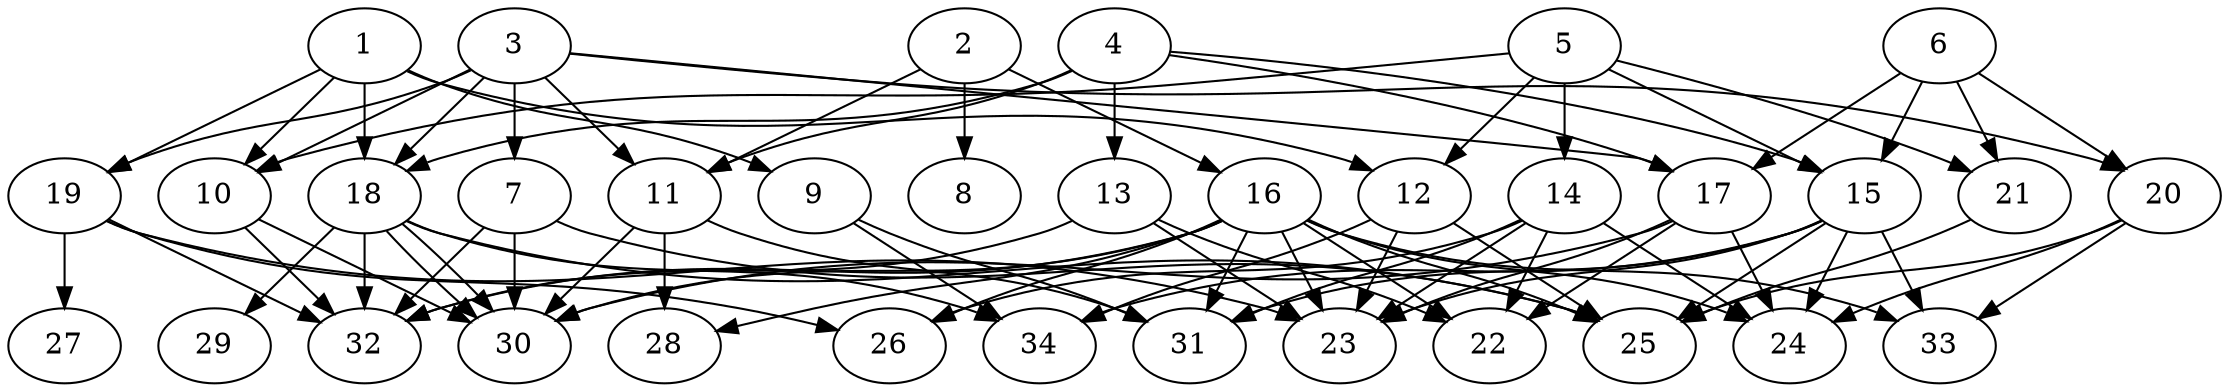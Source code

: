 // DAG (tier=2-normal, mode=compute, n=34, ccr=0.387, fat=0.689, density=0.453, regular=0.521, jump=0.120, mindata=524288, maxdata=8388608)
// DAG automatically generated by daggen at Sun Aug 24 16:33:33 2025
// /home/ermia/Project/Environments/daggen/bin/daggen --dot --ccr 0.387 --fat 0.689 --regular 0.521 --density 0.453 --jump 0.120 --mindata 524288 --maxdata 8388608 -n 34 
digraph G {
  1 [size="116828046253386366976", alpha="0.19", expect_size="58414023126693183488"]
  1 -> 9 [size ="191185402462208"]
  1 -> 10 [size ="191185402462208"]
  1 -> 12 [size ="191185402462208"]
  1 -> 18 [size ="191185402462208"]
  1 -> 19 [size ="191185402462208"]
  2 [size="2047221931442176000", alpha="0.17", expect_size="1023610965721088000"]
  2 -> 8 [size ="12898323660800"]
  2 -> 11 [size ="12898323660800"]
  2 -> 16 [size ="12898323660800"]
  3 [size="560547881870029248", alpha="0.12", expect_size="280273940935014624"]
  3 -> 7 [size ="205209812860928"]
  3 -> 10 [size ="205209812860928"]
  3 -> 11 [size ="205209812860928"]
  3 -> 17 [size ="205209812860928"]
  3 -> 18 [size ="205209812860928"]
  3 -> 19 [size ="205209812860928"]
  3 -> 20 [size ="205209812860928"]
  4 [size="27677785728154075136", alpha="0.01", expect_size="13838892864077037568"]
  4 -> 11 [size ="73199966486528"]
  4 -> 13 [size ="73199966486528"]
  4 -> 15 [size ="73199966486528"]
  4 -> 17 [size ="73199966486528"]
  4 -> 18 [size ="73199966486528"]
  5 [size="11417619296289816576", alpha="0.15", expect_size="5708809648144908288"]
  5 -> 10 [size ="40563961233408"]
  5 -> 12 [size ="40563961233408"]
  5 -> 14 [size ="40563961233408"]
  5 -> 15 [size ="40563961233408"]
  5 -> 21 [size ="40563961233408"]
  6 [size="4833163798208299", alpha="0.13", expect_size="2416581899104149"]
  6 -> 15 [size ="93635999694848"]
  6 -> 17 [size ="93635999694848"]
  6 -> 20 [size ="93635999694848"]
  6 -> 21 [size ="93635999694848"]
  7 [size="20791652542160300", alpha="0.07", expect_size="10395826271080150"]
  7 -> 25 [size ="459484333867008"]
  7 -> 30 [size ="459484333867008"]
  7 -> 32 [size ="459484333867008"]
  8 [size="215075115229222273024", alpha="0.05", expect_size="107537557614611136512"]
  9 [size="156959439438177", alpha="0.02", expect_size="78479719719088"]
  9 -> 31 [size ="2763845009408"]
  9 -> 34 [size ="2763845009408"]
  10 [size="210858847762165216", alpha="0.01", expect_size="105429423881082608"]
  10 -> 30 [size ="142599029522432"]
  10 -> 32 [size ="142599029522432"]
  11 [size="126771075137298032", alpha="0.15", expect_size="63385537568649016"]
  11 -> 28 [size ="112002311651328"]
  11 -> 30 [size ="112002311651328"]
  11 -> 31 [size ="112002311651328"]
  12 [size="678206165313650688", alpha="0.05", expect_size="339103082656825344"]
  12 -> 23 [size ="6175391219712"]
  12 -> 25 [size ="6175391219712"]
  12 -> 34 [size ="6175391219712"]
  13 [size="5609224892501438", alpha="0.01", expect_size="2804612446250719"]
  13 -> 22 [size ="284142285619200"]
  13 -> 23 [size ="284142285619200"]
  13 -> 32 [size ="284142285619200"]
  14 [size="571264697354365698048", alpha="0.18", expect_size="285632348677182849024"]
  14 -> 22 [size ="550784332726272"]
  14 -> 23 [size ="550784332726272"]
  14 -> 24 [size ="550784332726272"]
  14 -> 26 [size ="550784332726272"]
  14 -> 31 [size ="550784332726272"]
  15 [size="12798608574051822", alpha="0.11", expect_size="6399304287025911"]
  15 -> 23 [size ="428606731845632"]
  15 -> 24 [size ="428606731845632"]
  15 -> 25 [size ="428606731845632"]
  15 -> 31 [size ="428606731845632"]
  15 -> 33 [size ="428606731845632"]
  15 -> 34 [size ="428606731845632"]
  16 [size="187394968746732", alpha="0.01", expect_size="93697484373366"]
  16 -> 22 [size ="7396411834368"]
  16 -> 23 [size ="7396411834368"]
  16 -> 24 [size ="7396411834368"]
  16 -> 25 [size ="7396411834368"]
  16 -> 26 [size ="7396411834368"]
  16 -> 28 [size ="7396411834368"]
  16 -> 30 [size ="7396411834368"]
  16 -> 31 [size ="7396411834368"]
  16 -> 32 [size ="7396411834368"]
  16 -> 33 [size ="7396411834368"]
  17 [size="1930905190014375", alpha="0.13", expect_size="965452595007187"]
  17 -> 22 [size ="30282874880000"]
  17 -> 23 [size ="30282874880000"]
  17 -> 24 [size ="30282874880000"]
  17 -> 30 [size ="30282874880000"]
  18 [size="68154098696906080256", alpha="0.17", expect_size="34077049348453040128"]
  18 -> 25 [size ="133480545517568"]
  18 -> 29 [size ="133480545517568"]
  18 -> 30 [size ="133480545517568"]
  18 -> 30 [size ="133480545517568"]
  18 -> 32 [size ="133480545517568"]
  18 -> 34 [size ="133480545517568"]
  19 [size="159877901506566304", alpha="0.10", expect_size="79938950753283152"]
  19 -> 23 [size ="139571681558528"]
  19 -> 26 [size ="139571681558528"]
  19 -> 27 [size ="139571681558528"]
  19 -> 32 [size ="139571681558528"]
  20 [size="571740801266700", alpha="0.16", expect_size="285870400633350"]
  20 -> 24 [size ="19406549680128"]
  20 -> 25 [size ="19406549680128"]
  20 -> 33 [size ="19406549680128"]
  21 [size="11099594198349974", alpha="0.12", expect_size="5549797099174987"]
  21 -> 25 [size ="215203237068800"]
  22 [size="552853992170848256000", alpha="0.17", expect_size="276426996085424128000"]
  23 [size="1157066512987461376", alpha="0.00", expect_size="578533256493730688"]
  24 [size="2746756918649784", alpha="0.04", expect_size="1373378459324892"]
  25 [size="9858932698792329216", alpha="0.13", expect_size="4929466349396164608"]
  26 [size="4134959532178278", alpha="0.17", expect_size="2067479766089139"]
  27 [size="401607509921497088000", alpha="0.00", expect_size="200803754960748544000"]
  28 [size="110849908132377696", alpha="0.02", expect_size="55424954066188848"]
  29 [size="473583113895959068672", alpha="0.18", expect_size="236791556947979534336"]
  30 [size="21017263951839232000", alpha="0.05", expect_size="10508631975919616000"]
  31 [size="299214980249285312", alpha="0.17", expect_size="149607490124642656"]
  32 [size="36116066837408514048", alpha="0.11", expect_size="18058033418704257024"]
  33 [size="13504325620854262", alpha="0.00", expect_size="6752162810427131"]
  34 [size="71646290377476931584", alpha="0.07", expect_size="35823145188738465792"]
}